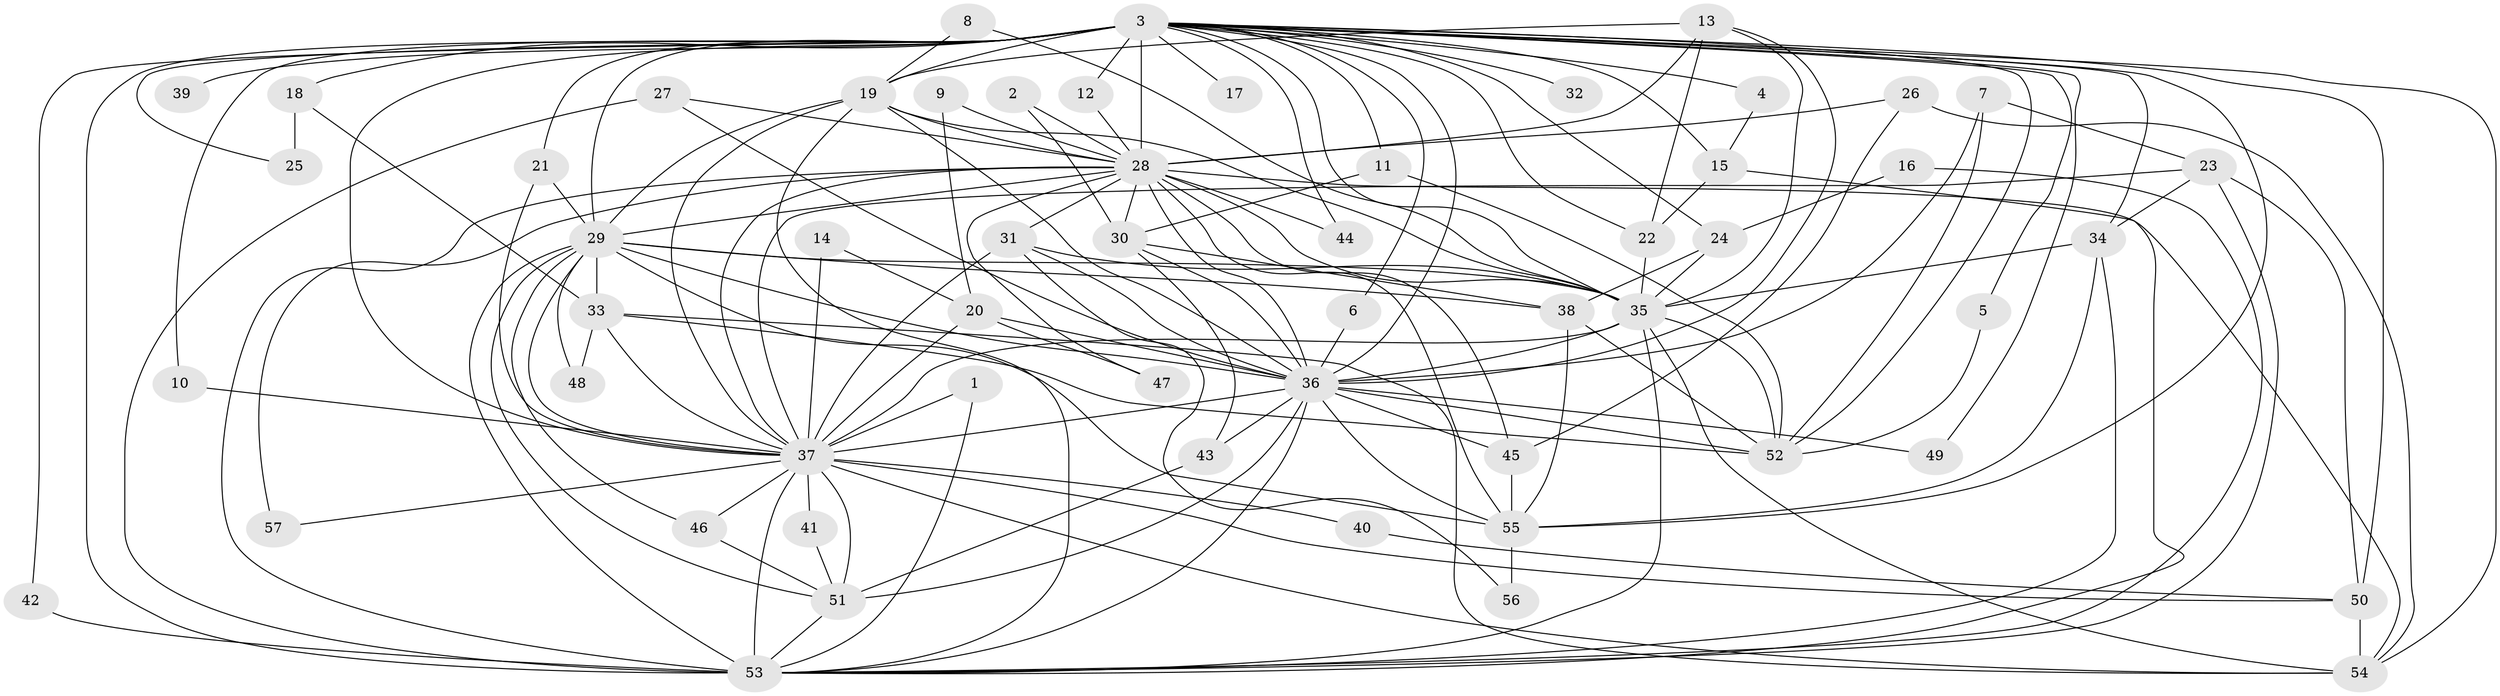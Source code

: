 // original degree distribution, {24: 0.008849557522123894, 21: 0.008849557522123894, 30: 0.017699115044247787, 15: 0.008849557522123894, 12: 0.008849557522123894, 13: 0.008849557522123894, 22: 0.008849557522123894, 18: 0.008849557522123894, 17: 0.008849557522123894, 6: 0.035398230088495575, 5: 0.07964601769911504, 8: 0.017699115044247787, 3: 0.168141592920354, 4: 0.04424778761061947, 2: 0.5486725663716814, 7: 0.017699115044247787}
// Generated by graph-tools (version 1.1) at 2025/25/03/09/25 03:25:50]
// undirected, 57 vertices, 154 edges
graph export_dot {
graph [start="1"]
  node [color=gray90,style=filled];
  1;
  2;
  3;
  4;
  5;
  6;
  7;
  8;
  9;
  10;
  11;
  12;
  13;
  14;
  15;
  16;
  17;
  18;
  19;
  20;
  21;
  22;
  23;
  24;
  25;
  26;
  27;
  28;
  29;
  30;
  31;
  32;
  33;
  34;
  35;
  36;
  37;
  38;
  39;
  40;
  41;
  42;
  43;
  44;
  45;
  46;
  47;
  48;
  49;
  50;
  51;
  52;
  53;
  54;
  55;
  56;
  57;
  1 -- 37 [weight=1.0];
  1 -- 53 [weight=1.0];
  2 -- 28 [weight=1.0];
  2 -- 30 [weight=1.0];
  3 -- 4 [weight=1.0];
  3 -- 5 [weight=1.0];
  3 -- 6 [weight=1.0];
  3 -- 10 [weight=1.0];
  3 -- 11 [weight=1.0];
  3 -- 12 [weight=1.0];
  3 -- 15 [weight=1.0];
  3 -- 17 [weight=2.0];
  3 -- 18 [weight=2.0];
  3 -- 19 [weight=3.0];
  3 -- 21 [weight=1.0];
  3 -- 22 [weight=1.0];
  3 -- 24 [weight=1.0];
  3 -- 25 [weight=1.0];
  3 -- 28 [weight=5.0];
  3 -- 29 [weight=3.0];
  3 -- 32 [weight=1.0];
  3 -- 34 [weight=1.0];
  3 -- 35 [weight=3.0];
  3 -- 36 [weight=3.0];
  3 -- 37 [weight=4.0];
  3 -- 39 [weight=1.0];
  3 -- 42 [weight=1.0];
  3 -- 44 [weight=1.0];
  3 -- 49 [weight=1.0];
  3 -- 50 [weight=1.0];
  3 -- 52 [weight=1.0];
  3 -- 53 [weight=4.0];
  3 -- 54 [weight=1.0];
  3 -- 55 [weight=1.0];
  4 -- 15 [weight=1.0];
  5 -- 52 [weight=1.0];
  6 -- 36 [weight=1.0];
  7 -- 23 [weight=1.0];
  7 -- 36 [weight=1.0];
  7 -- 52 [weight=1.0];
  8 -- 19 [weight=1.0];
  8 -- 35 [weight=1.0];
  9 -- 20 [weight=1.0];
  9 -- 28 [weight=1.0];
  10 -- 37 [weight=1.0];
  11 -- 30 [weight=1.0];
  11 -- 52 [weight=1.0];
  12 -- 28 [weight=1.0];
  13 -- 19 [weight=1.0];
  13 -- 22 [weight=2.0];
  13 -- 28 [weight=1.0];
  13 -- 35 [weight=1.0];
  13 -- 36 [weight=1.0];
  14 -- 20 [weight=1.0];
  14 -- 37 [weight=1.0];
  15 -- 22 [weight=1.0];
  15 -- 53 [weight=1.0];
  16 -- 24 [weight=1.0];
  16 -- 53 [weight=1.0];
  18 -- 25 [weight=1.0];
  18 -- 33 [weight=1.0];
  19 -- 28 [weight=1.0];
  19 -- 29 [weight=1.0];
  19 -- 35 [weight=1.0];
  19 -- 36 [weight=2.0];
  19 -- 37 [weight=1.0];
  19 -- 53 [weight=1.0];
  20 -- 36 [weight=1.0];
  20 -- 37 [weight=2.0];
  20 -- 47 [weight=1.0];
  21 -- 29 [weight=1.0];
  21 -- 37 [weight=1.0];
  22 -- 35 [weight=1.0];
  23 -- 34 [weight=1.0];
  23 -- 37 [weight=1.0];
  23 -- 50 [weight=1.0];
  23 -- 53 [weight=1.0];
  24 -- 35 [weight=1.0];
  24 -- 38 [weight=1.0];
  26 -- 28 [weight=1.0];
  26 -- 45 [weight=1.0];
  26 -- 54 [weight=1.0];
  27 -- 28 [weight=1.0];
  27 -- 36 [weight=1.0];
  27 -- 53 [weight=2.0];
  28 -- 29 [weight=1.0];
  28 -- 30 [weight=2.0];
  28 -- 31 [weight=1.0];
  28 -- 35 [weight=1.0];
  28 -- 36 [weight=1.0];
  28 -- 37 [weight=1.0];
  28 -- 44 [weight=1.0];
  28 -- 45 [weight=1.0];
  28 -- 47 [weight=1.0];
  28 -- 53 [weight=1.0];
  28 -- 54 [weight=1.0];
  28 -- 55 [weight=1.0];
  28 -- 57 [weight=1.0];
  29 -- 33 [weight=2.0];
  29 -- 35 [weight=1.0];
  29 -- 36 [weight=2.0];
  29 -- 37 [weight=1.0];
  29 -- 38 [weight=1.0];
  29 -- 46 [weight=1.0];
  29 -- 48 [weight=1.0];
  29 -- 51 [weight=1.0];
  29 -- 53 [weight=1.0];
  29 -- 55 [weight=1.0];
  30 -- 36 [weight=1.0];
  30 -- 38 [weight=1.0];
  30 -- 43 [weight=1.0];
  31 -- 35 [weight=1.0];
  31 -- 36 [weight=1.0];
  31 -- 37 [weight=3.0];
  31 -- 56 [weight=1.0];
  33 -- 37 [weight=1.0];
  33 -- 48 [weight=1.0];
  33 -- 52 [weight=1.0];
  33 -- 54 [weight=1.0];
  34 -- 35 [weight=1.0];
  34 -- 53 [weight=1.0];
  34 -- 55 [weight=1.0];
  35 -- 36 [weight=1.0];
  35 -- 37 [weight=2.0];
  35 -- 52 [weight=1.0];
  35 -- 53 [weight=1.0];
  35 -- 54 [weight=1.0];
  36 -- 37 [weight=2.0];
  36 -- 43 [weight=1.0];
  36 -- 45 [weight=2.0];
  36 -- 49 [weight=1.0];
  36 -- 51 [weight=2.0];
  36 -- 52 [weight=2.0];
  36 -- 53 [weight=1.0];
  36 -- 55 [weight=2.0];
  37 -- 40 [weight=1.0];
  37 -- 41 [weight=1.0];
  37 -- 46 [weight=1.0];
  37 -- 50 [weight=1.0];
  37 -- 51 [weight=1.0];
  37 -- 53 [weight=1.0];
  37 -- 54 [weight=1.0];
  37 -- 57 [weight=1.0];
  38 -- 52 [weight=1.0];
  38 -- 55 [weight=1.0];
  40 -- 50 [weight=1.0];
  41 -- 51 [weight=1.0];
  42 -- 53 [weight=1.0];
  43 -- 51 [weight=1.0];
  45 -- 55 [weight=1.0];
  46 -- 51 [weight=1.0];
  50 -- 54 [weight=1.0];
  51 -- 53 [weight=1.0];
  55 -- 56 [weight=1.0];
}
